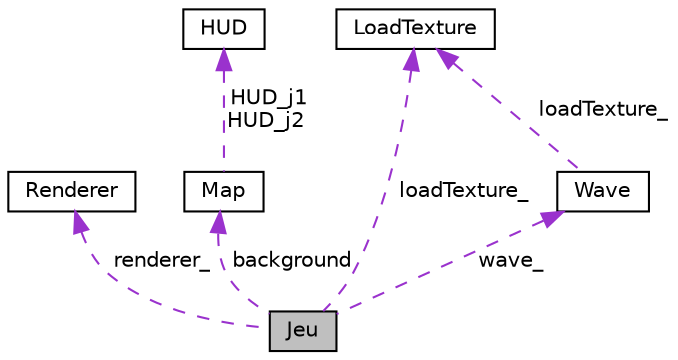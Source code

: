 digraph "Jeu"
{
 // LATEX_PDF_SIZE
  edge [fontname="Helvetica",fontsize="10",labelfontname="Helvetica",labelfontsize="10"];
  node [fontname="Helvetica",fontsize="10",shape=record];
  Node1 [label="Jeu",height=0.2,width=0.4,color="black", fillcolor="grey75", style="filled", fontcolor="black",tooltip="Classe principale du jeu qui gère la logique du jeu et les interactions entre les entités."];
  Node2 -> Node1 [dir="back",color="darkorchid3",fontsize="10",style="dashed",label=" renderer_" ,fontname="Helvetica"];
  Node2 [label="Renderer",height=0.2,width=0.4,color="black", fillcolor="white", style="filled",URL="$class_renderer.html",tooltip="Classe Renderer pour gérer l'affichage et la fenêtre de rendu."];
  Node3 -> Node1 [dir="back",color="darkorchid3",fontsize="10",style="dashed",label=" background" ,fontname="Helvetica"];
  Node3 [label="Map",height=0.2,width=0.4,color="black", fillcolor="white", style="filled",URL="$class_map.html",tooltip="Classe représentant la carte du jeu."];
  Node4 -> Node3 [dir="back",color="darkorchid3",fontsize="10",style="dashed",label=" HUD_j1\nHUD_j2" ,fontname="Helvetica"];
  Node4 [label="HUD",height=0.2,width=0.4,color="black", fillcolor="white", style="filled",URL="$class_h_u_d.html",tooltip="Classe représentant l'interface utilisateur tête haute (HUD) (Head Up Display en anglais)."];
  Node5 -> Node1 [dir="back",color="darkorchid3",fontsize="10",style="dashed",label=" wave_" ,fontname="Helvetica"];
  Node5 [label="Wave",height=0.2,width=0.4,color="black", fillcolor="white", style="filled",URL="$class_wave.html",tooltip="Classe Wave, représentant une vague d'ennemis dans le jeu."];
  Node6 -> Node5 [dir="back",color="darkorchid3",fontsize="10",style="dashed",label=" loadTexture_" ,fontname="Helvetica"];
  Node6 [label="LoadTexture",height=0.2,width=0.4,color="black", fillcolor="white", style="filled",URL="$class_load_texture.html",tooltip="Classe singleton pour charger les textures."];
  Node6 -> Node1 [dir="back",color="darkorchid3",fontsize="10",style="dashed",label=" loadTexture_" ,fontname="Helvetica"];
}
